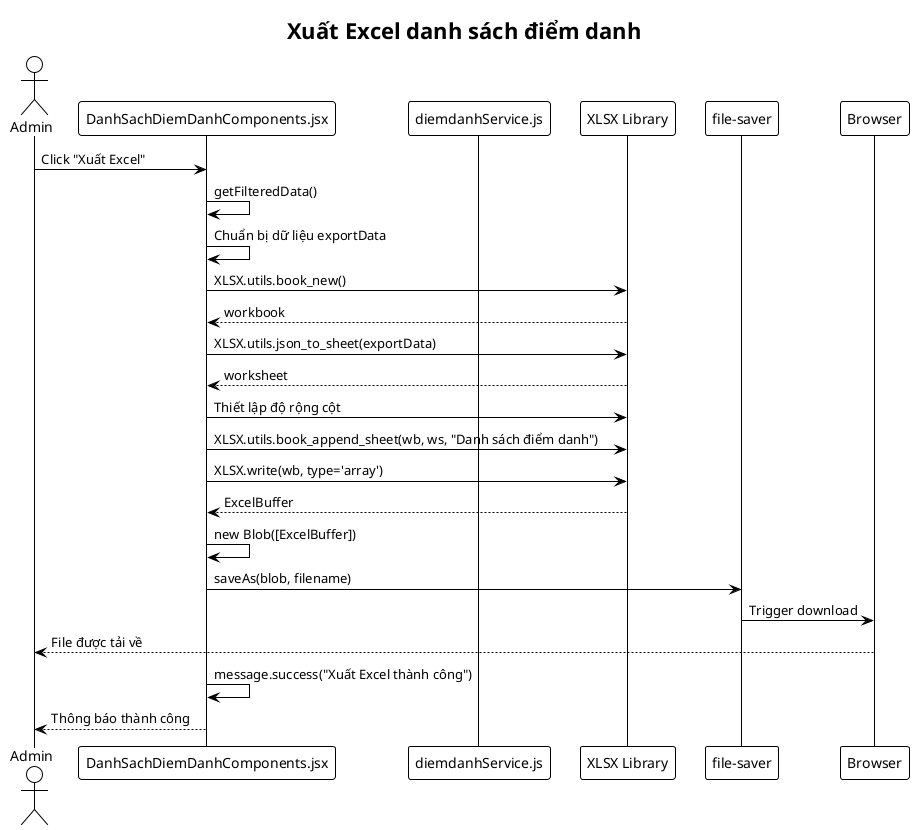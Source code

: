 @startuml
!theme plain
title Xuất Excel danh sách điểm danh

actor "Admin" as admin
participant "DanhSachDiemDanhComponents.jsx" as component
participant "diemdanhService.js" as diemdanhService
participant "XLSX Library" as xlsx
participant "file-saver" as fileSaver
participant "Browser" as browser

admin -> component: Click "Xuất Excel"
component -> component: getFilteredData()
component -> component: Chuẩn bị dữ liệu exportData
component -> xlsx: XLSX.utils.book_new()
xlsx --> component: workbook
component -> xlsx: XLSX.utils.json_to_sheet(exportData)
xlsx --> component: worksheet
component -> xlsx: Thiết lập độ rộng cột
component -> xlsx: XLSX.utils.book_append_sheet(wb, ws, "Danh sách điểm danh")
component -> xlsx: XLSX.write(wb, type='array')
xlsx --> component: ExcelBuffer
component -> component: new Blob([ExcelBuffer])
component -> fileSaver: saveAs(blob, filename)
fileSaver -> browser: Trigger download
browser --> admin: File được tải về
component -> component: message.success("Xuất Excel thành công")
component --> admin: Thông báo thành công
@enduml 